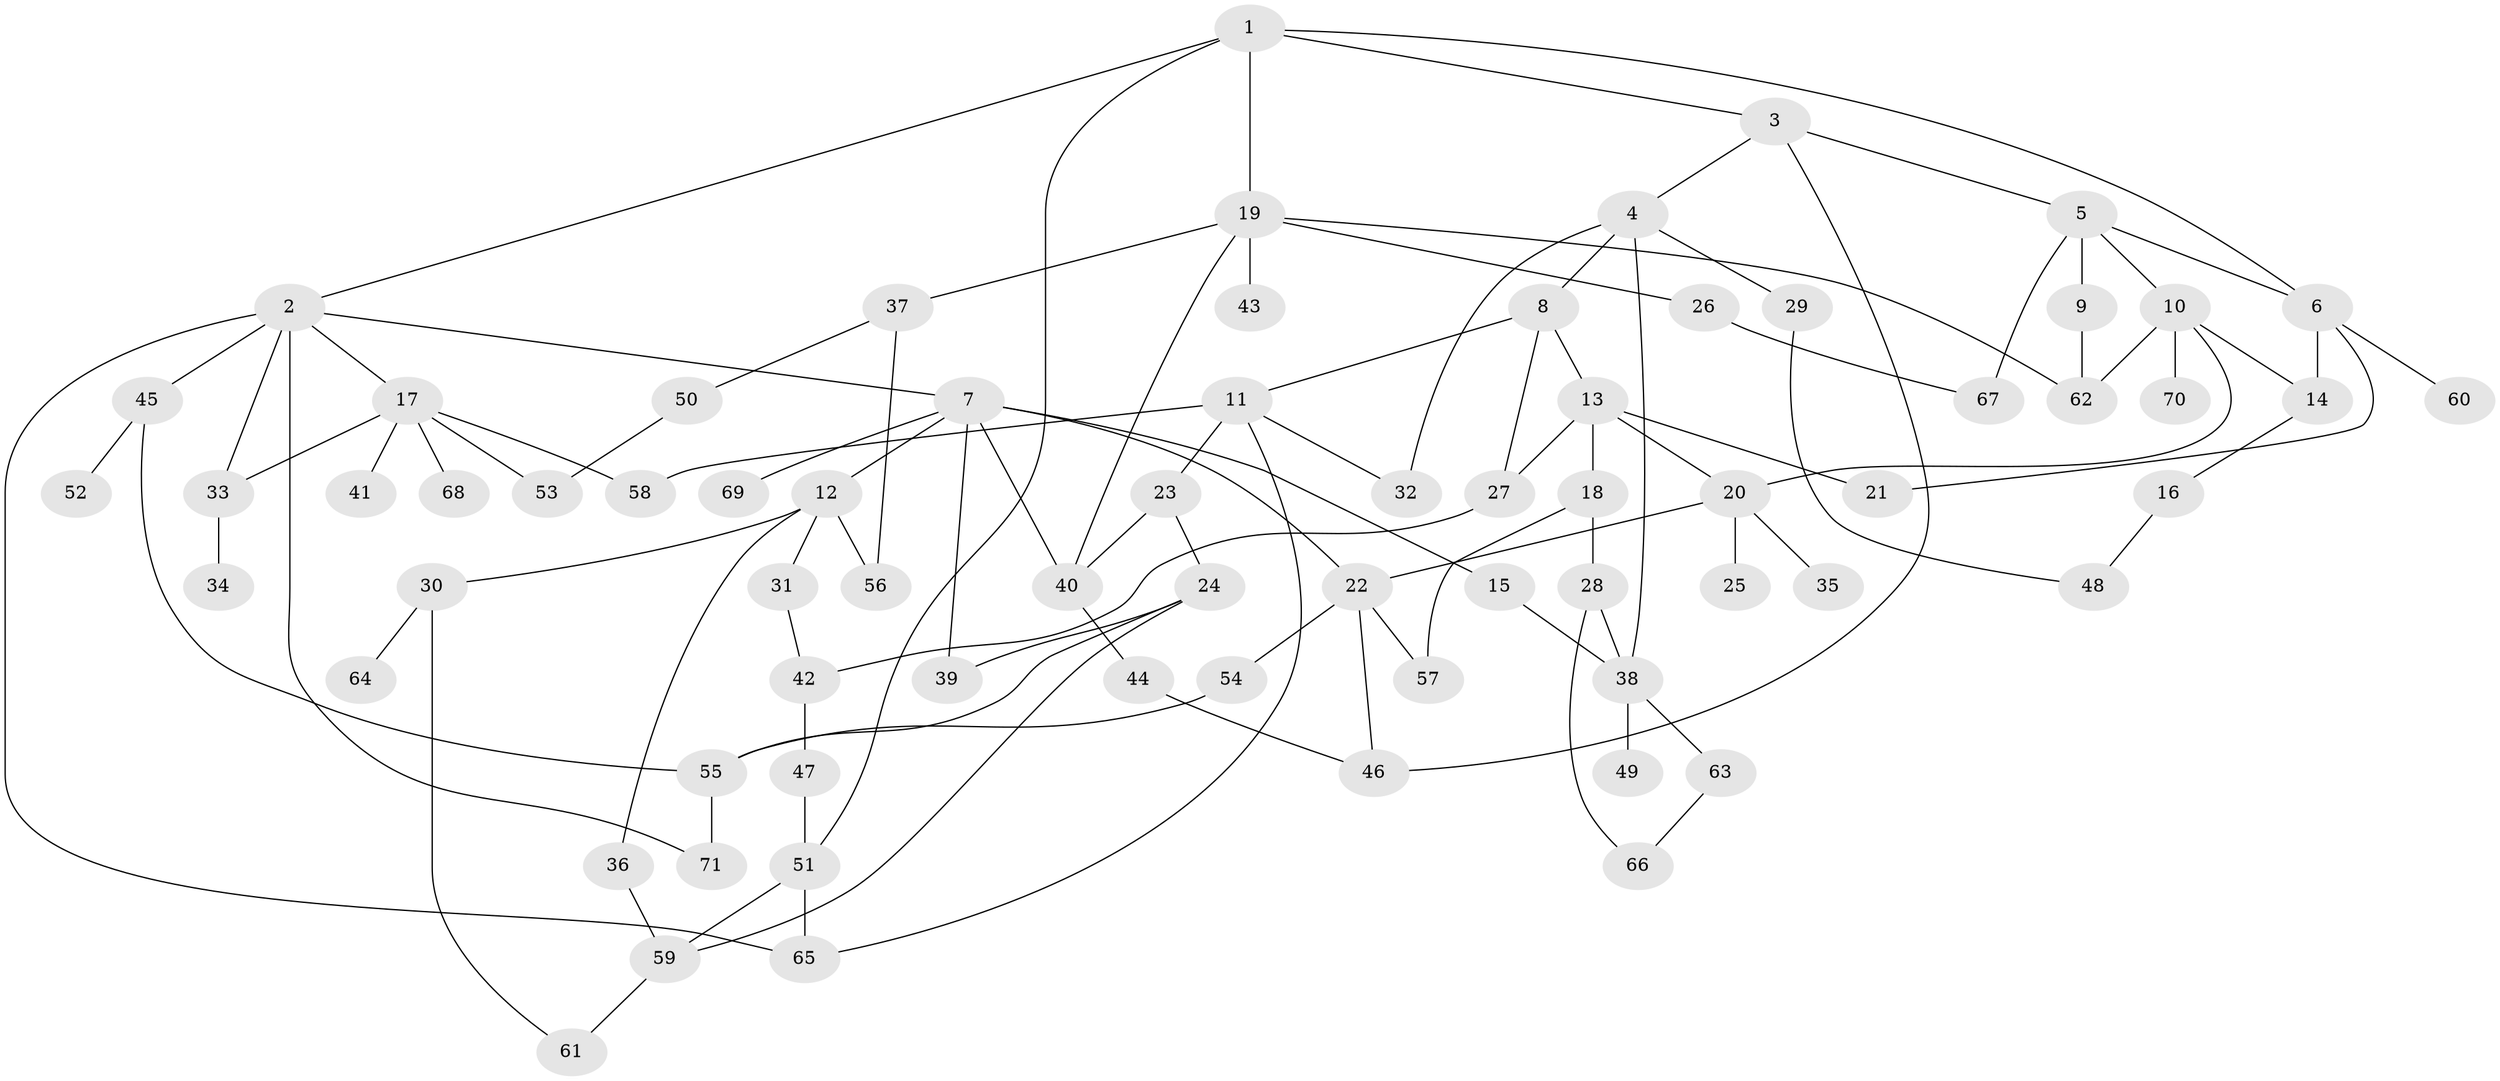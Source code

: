 // Generated by graph-tools (version 1.1) at 2025/49/03/09/25 03:49:25]
// undirected, 71 vertices, 104 edges
graph export_dot {
graph [start="1"]
  node [color=gray90,style=filled];
  1;
  2;
  3;
  4;
  5;
  6;
  7;
  8;
  9;
  10;
  11;
  12;
  13;
  14;
  15;
  16;
  17;
  18;
  19;
  20;
  21;
  22;
  23;
  24;
  25;
  26;
  27;
  28;
  29;
  30;
  31;
  32;
  33;
  34;
  35;
  36;
  37;
  38;
  39;
  40;
  41;
  42;
  43;
  44;
  45;
  46;
  47;
  48;
  49;
  50;
  51;
  52;
  53;
  54;
  55;
  56;
  57;
  58;
  59;
  60;
  61;
  62;
  63;
  64;
  65;
  66;
  67;
  68;
  69;
  70;
  71;
  1 -- 2;
  1 -- 3;
  1 -- 6;
  1 -- 19;
  1 -- 51;
  2 -- 7;
  2 -- 17;
  2 -- 45;
  2 -- 71;
  2 -- 33;
  2 -- 65;
  3 -- 4;
  3 -- 5;
  3 -- 46;
  4 -- 8;
  4 -- 29;
  4 -- 38;
  4 -- 32;
  5 -- 9;
  5 -- 10;
  5 -- 6;
  5 -- 67;
  6 -- 14;
  6 -- 21;
  6 -- 60;
  7 -- 12;
  7 -- 15;
  7 -- 39;
  7 -- 69;
  7 -- 40;
  7 -- 22;
  8 -- 11;
  8 -- 13;
  8 -- 27;
  9 -- 62;
  10 -- 70;
  10 -- 14;
  10 -- 20;
  10 -- 62;
  11 -- 23;
  11 -- 32;
  11 -- 65;
  11 -- 58;
  12 -- 30;
  12 -- 31;
  12 -- 36;
  12 -- 56;
  13 -- 18;
  13 -- 20;
  13 -- 27;
  13 -- 21;
  14 -- 16;
  15 -- 38;
  16 -- 48;
  17 -- 33;
  17 -- 41;
  17 -- 58;
  17 -- 68;
  17 -- 53;
  18 -- 28;
  18 -- 57;
  19 -- 26;
  19 -- 37;
  19 -- 40;
  19 -- 43;
  19 -- 62;
  20 -- 22;
  20 -- 25;
  20 -- 35;
  22 -- 54;
  22 -- 57;
  22 -- 46;
  23 -- 24;
  23 -- 40;
  24 -- 59;
  24 -- 55;
  24 -- 39;
  26 -- 67;
  27 -- 42;
  28 -- 66;
  28 -- 38;
  29 -- 48;
  30 -- 61;
  30 -- 64;
  31 -- 42;
  33 -- 34;
  36 -- 59;
  37 -- 50;
  37 -- 56;
  38 -- 49;
  38 -- 63;
  40 -- 44;
  42 -- 47;
  44 -- 46;
  45 -- 52;
  45 -- 55;
  47 -- 51;
  50 -- 53;
  51 -- 65;
  51 -- 59;
  54 -- 55;
  55 -- 71;
  59 -- 61;
  63 -- 66;
}
